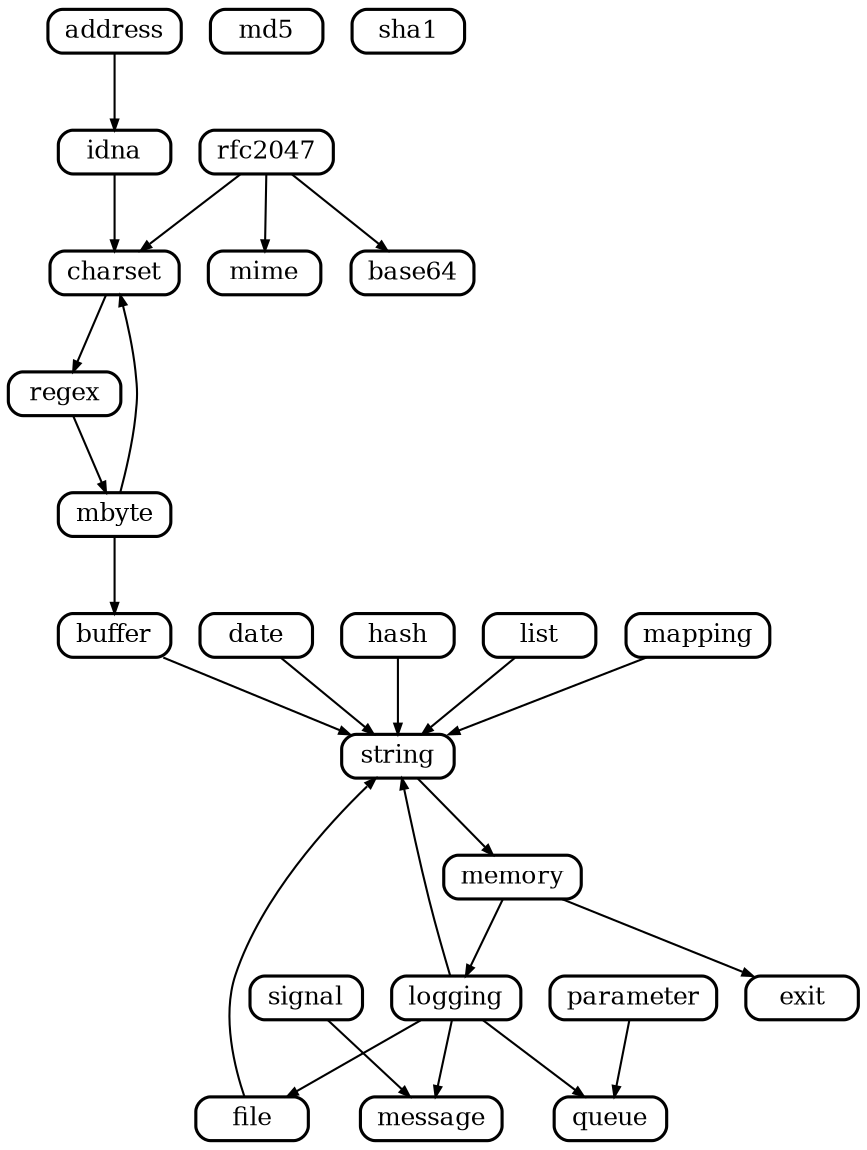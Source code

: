 digraph m2
{
        graph [
                rankdir="TB"
                nodesep="0.2"
                ranksep="0.5"
        ]

        node [
                shape="Mrecord"
                fontsize="12"
                style="solid"
                height="0.2"
                penwidth="1.5"
		color=black
        ]

        edge [
                penwidth="1.0"
                arrowsize="0.5"
        ]

	address   -> idna
	buffer    -> string
	charset   -> regex
	date      -> string
	file      -> string
	hash      -> string
	idna      -> charset
	list      -> string
	logging   -> file
	logging   -> message
	logging   -> queue
	logging   -> string
	mapping   -> string
	mbyte     -> buffer
	mbyte     -> charset
	md5
	memory    -> exit
	memory    -> logging
	parameter -> queue
	regex     -> mbyte
	rfc2047   -> base64
	rfc2047   -> charset
	rfc2047   -> mime
	sha1
	signal    -> message
	string    -> memory

}

